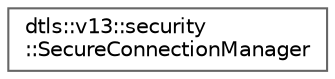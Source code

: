 digraph "Graphical Class Hierarchy"
{
 // LATEX_PDF_SIZE
  bgcolor="transparent";
  edge [fontname=Helvetica,fontsize=10,labelfontname=Helvetica,labelfontsize=10];
  node [fontname=Helvetica,fontsize=10,shape=box,height=0.2,width=0.4];
  rankdir="LR";
  Node0 [id="Node000000",label="dtls::v13::security\l::SecureConnectionManager",height=0.2,width=0.4,color="grey40", fillcolor="white", style="filled",URL="$classdtls_1_1v13_1_1security_1_1SecureConnectionManager.html",tooltip="Enhanced connection manager with integrated DoS protection."];
}
